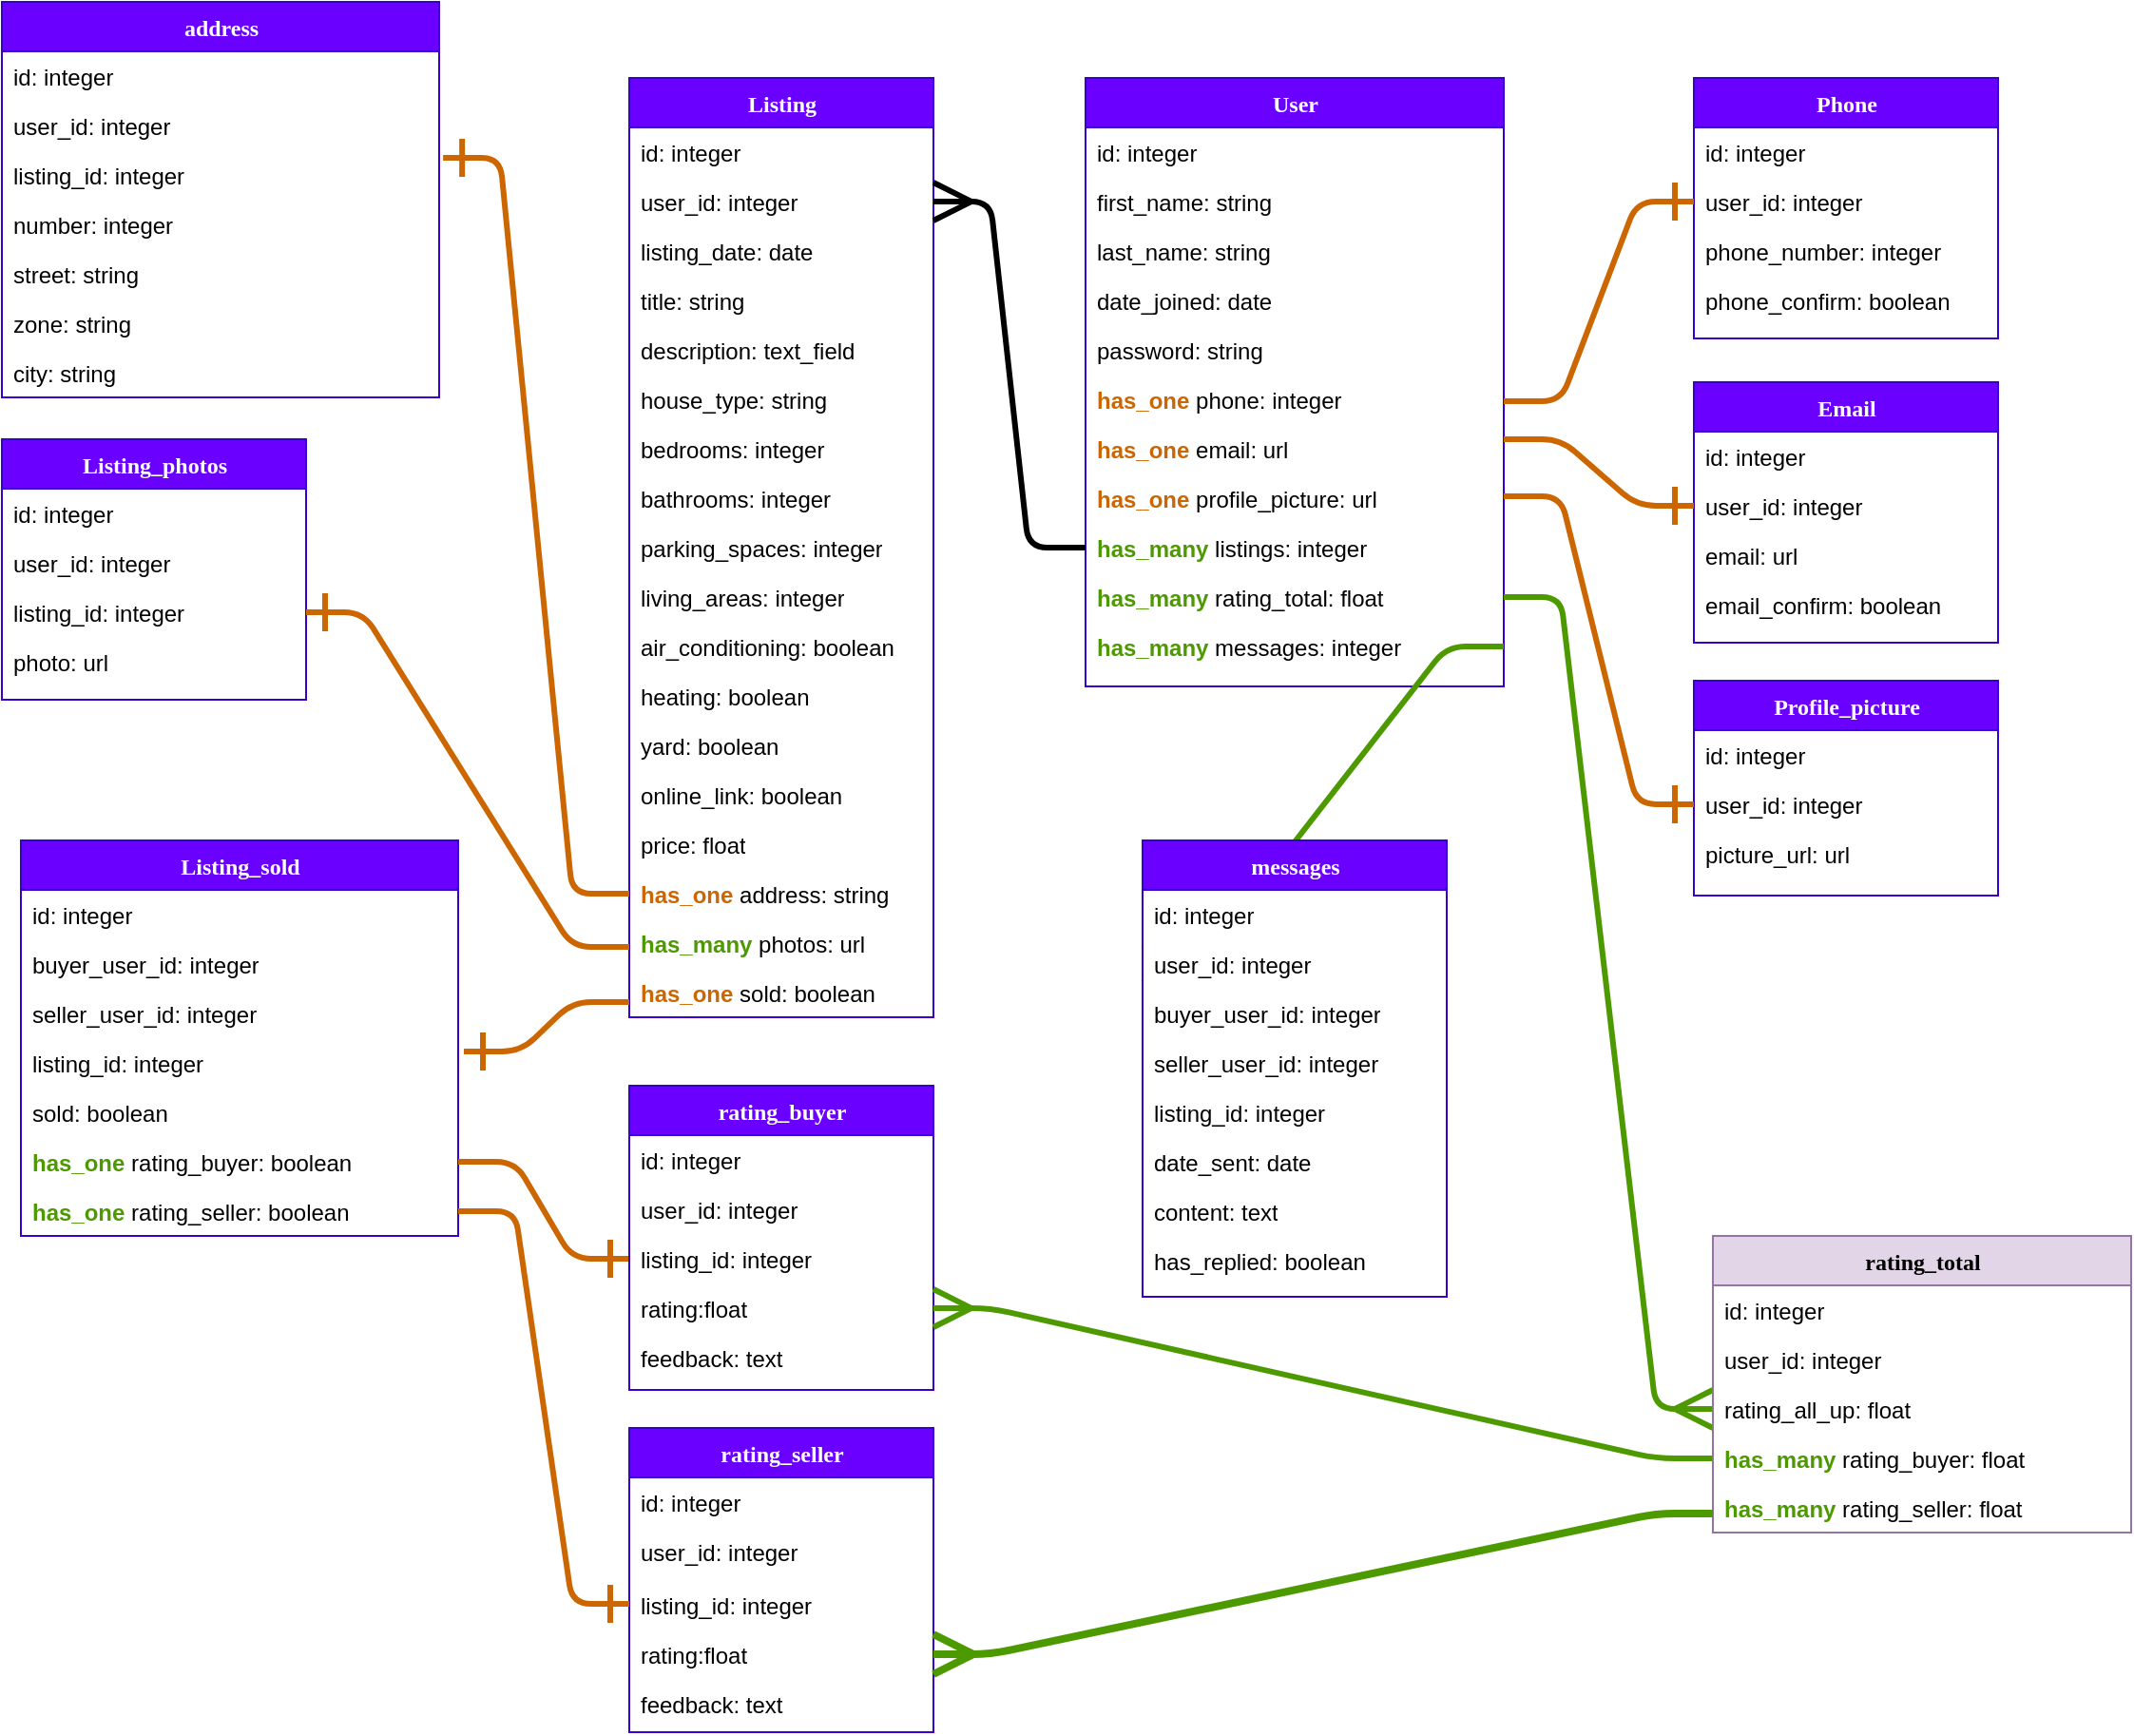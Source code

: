 <mxfile version="13.0.9" type="device"><diagram name="Page-1" id="9f46799a-70d6-7492-0946-bef42562c5a5"><mxGraphModel dx="1426" dy="2542" grid="1" gridSize="10" guides="1" tooltips="1" connect="1" arrows="1" fold="1" page="1" pageScale="1" pageWidth="1100" pageHeight="850" background="#ffffff" math="0" shadow="0"><root><mxCell id="0"/><mxCell id="1" parent="0"/><mxCell id="PXe4wG0e5AX5aJpBjxZc-7" value="Phone" style="swimlane;html=1;fontStyle=1;align=center;verticalAlign=top;childLayout=stackLayout;horizontal=1;startSize=26;horizontalStack=0;resizeParent=1;resizeLast=0;collapsible=1;marginBottom=0;swimlaneFillColor=#ffffff;rounded=0;shadow=0;comic=0;labelBackgroundColor=none;strokeWidth=1;fillColor=#6a00ff;fontFamily=Verdana;fontSize=12;strokeColor=#3700CC;fontColor=#ffffff;" parent="1" vertex="1"><mxGeometry x="900" y="-830" width="160" height="137" as="geometry"/></mxCell><mxCell id="PXe4wG0e5AX5aJpBjxZc-8" value="id: integer" style="text;html=1;strokeColor=none;fillColor=none;align=left;verticalAlign=top;spacingLeft=4;spacingRight=4;whiteSpace=wrap;overflow=hidden;rotatable=0;points=[[0,0.5],[1,0.5]];portConstraint=eastwest;" parent="PXe4wG0e5AX5aJpBjxZc-7" vertex="1"><mxGeometry y="26" width="160" height="26" as="geometry"/></mxCell><mxCell id="PXe4wG0e5AX5aJpBjxZc-9" value="user_id: integer" style="text;html=1;strokeColor=none;fillColor=none;align=left;verticalAlign=top;spacingLeft=4;spacingRight=4;whiteSpace=wrap;overflow=hidden;rotatable=0;points=[[0,0.5],[1,0.5]];portConstraint=eastwest;" parent="PXe4wG0e5AX5aJpBjxZc-7" vertex="1"><mxGeometry y="52" width="160" height="26" as="geometry"/></mxCell><mxCell id="PXe4wG0e5AX5aJpBjxZc-10" value="phone_number: integer" style="text;html=1;strokeColor=none;fillColor=none;align=left;verticalAlign=top;spacingLeft=4;spacingRight=4;whiteSpace=wrap;overflow=hidden;rotatable=0;points=[[0,0.5],[1,0.5]];portConstraint=eastwest;" parent="PXe4wG0e5AX5aJpBjxZc-7" vertex="1"><mxGeometry y="78" width="160" height="26" as="geometry"/></mxCell><mxCell id="PXe4wG0e5AX5aJpBjxZc-11" value="phone_confirm: boolean" style="text;html=1;strokeColor=none;fillColor=none;align=left;verticalAlign=top;spacingLeft=4;spacingRight=4;whiteSpace=wrap;overflow=hidden;rotatable=0;points=[[0,0.5],[1,0.5]];portConstraint=eastwest;" parent="PXe4wG0e5AX5aJpBjxZc-7" vertex="1"><mxGeometry y="104" width="160" height="26" as="geometry"/></mxCell><mxCell id="78961159f06e98e8-30" value="Email" style="swimlane;html=1;fontStyle=1;align=center;verticalAlign=top;childLayout=stackLayout;horizontal=1;startSize=26;horizontalStack=0;resizeParent=1;resizeLast=0;collapsible=1;marginBottom=0;swimlaneFillColor=#ffffff;rounded=0;shadow=0;comic=0;labelBackgroundColor=none;strokeWidth=1;fillColor=#6a00ff;fontFamily=Verdana;fontSize=12;strokeColor=#3700CC;fontColor=#ffffff;" parent="1" vertex="1"><mxGeometry x="900" y="-670" width="160" height="137" as="geometry"/></mxCell><mxCell id="78961159f06e98e8-31" value="id: integer" style="text;html=1;strokeColor=none;fillColor=none;align=left;verticalAlign=top;spacingLeft=4;spacingRight=4;whiteSpace=wrap;overflow=hidden;rotatable=0;points=[[0,0.5],[1,0.5]];portConstraint=eastwest;" parent="78961159f06e98e8-30" vertex="1"><mxGeometry y="26" width="160" height="26" as="geometry"/></mxCell><mxCell id="78961159f06e98e8-32" value="user_id: integer" style="text;html=1;strokeColor=none;fillColor=none;align=left;verticalAlign=top;spacingLeft=4;spacingRight=4;whiteSpace=wrap;overflow=hidden;rotatable=0;points=[[0,0.5],[1,0.5]];portConstraint=eastwest;" parent="78961159f06e98e8-30" vertex="1"><mxGeometry y="52" width="160" height="26" as="geometry"/></mxCell><mxCell id="78961159f06e98e8-33" value="email: url" style="text;html=1;strokeColor=none;fillColor=none;align=left;verticalAlign=top;spacingLeft=4;spacingRight=4;whiteSpace=wrap;overflow=hidden;rotatable=0;points=[[0,0.5],[1,0.5]];portConstraint=eastwest;" parent="78961159f06e98e8-30" vertex="1"><mxGeometry y="78" width="160" height="26" as="geometry"/></mxCell><mxCell id="78961159f06e98e8-34" value="email_confirm: boolean" style="text;html=1;strokeColor=none;fillColor=none;align=left;verticalAlign=top;spacingLeft=4;spacingRight=4;whiteSpace=wrap;overflow=hidden;rotatable=0;points=[[0,0.5],[1,0.5]];portConstraint=eastwest;" parent="78961159f06e98e8-30" vertex="1"><mxGeometry y="104" width="160" height="26" as="geometry"/></mxCell><mxCell id="PXe4wG0e5AX5aJpBjxZc-12" value="Profile_picture" style="swimlane;html=1;fontStyle=1;align=center;verticalAlign=top;childLayout=stackLayout;horizontal=1;startSize=26;horizontalStack=0;resizeParent=1;resizeLast=0;collapsible=1;marginBottom=0;swimlaneFillColor=#ffffff;rounded=0;shadow=0;comic=0;labelBackgroundColor=none;strokeWidth=1;fillColor=#6a00ff;fontFamily=Verdana;fontSize=12;strokeColor=#3700CC;fontColor=#ffffff;" parent="1" vertex="1"><mxGeometry x="900" y="-513" width="160" height="113" as="geometry"/></mxCell><mxCell id="PXe4wG0e5AX5aJpBjxZc-13" value="id: integer" style="text;html=1;strokeColor=none;fillColor=none;align=left;verticalAlign=top;spacingLeft=4;spacingRight=4;whiteSpace=wrap;overflow=hidden;rotatable=0;points=[[0,0.5],[1,0.5]];portConstraint=eastwest;" parent="PXe4wG0e5AX5aJpBjxZc-12" vertex="1"><mxGeometry y="26" width="160" height="26" as="geometry"/></mxCell><mxCell id="PXe4wG0e5AX5aJpBjxZc-14" value="user_id: integer" style="text;html=1;strokeColor=none;fillColor=none;align=left;verticalAlign=top;spacingLeft=4;spacingRight=4;whiteSpace=wrap;overflow=hidden;rotatable=0;points=[[0,0.5],[1,0.5]];portConstraint=eastwest;" parent="PXe4wG0e5AX5aJpBjxZc-12" vertex="1"><mxGeometry y="52" width="160" height="26" as="geometry"/></mxCell><mxCell id="PXe4wG0e5AX5aJpBjxZc-15" value="picture_url: url" style="text;html=1;strokeColor=none;fillColor=none;align=left;verticalAlign=top;spacingLeft=4;spacingRight=4;whiteSpace=wrap;overflow=hidden;rotatable=0;points=[[0,0.5],[1,0.5]];portConstraint=eastwest;" parent="PXe4wG0e5AX5aJpBjxZc-12" vertex="1"><mxGeometry y="78" width="160" height="26" as="geometry"/></mxCell><mxCell id="78961159f06e98e8-17" value="User" style="swimlane;html=1;fontStyle=1;align=center;verticalAlign=top;childLayout=stackLayout;horizontal=1;startSize=26;horizontalStack=0;resizeParent=1;resizeLast=0;collapsible=1;marginBottom=0;swimlaneFillColor=#ffffff;rounded=0;shadow=0;comic=0;labelBackgroundColor=none;strokeWidth=1;fillColor=#6a00ff;fontFamily=Verdana;fontSize=12;strokeColor=#3700CC;fontColor=#ffffff;" parent="1" vertex="1"><mxGeometry x="580" y="-830" width="220" height="320" as="geometry"/></mxCell><mxCell id="78961159f06e98e8-21" value="id: integer" style="text;html=1;strokeColor=none;fillColor=none;align=left;verticalAlign=top;spacingLeft=4;spacingRight=4;whiteSpace=wrap;overflow=hidden;rotatable=0;points=[[0,0.5],[1,0.5]];portConstraint=eastwest;" parent="78961159f06e98e8-17" vertex="1"><mxGeometry y="26" width="220" height="26" as="geometry"/></mxCell><mxCell id="78961159f06e98e8-23" value="first_name: string" style="text;html=1;strokeColor=none;fillColor=none;align=left;verticalAlign=top;spacingLeft=4;spacingRight=4;whiteSpace=wrap;overflow=hidden;rotatable=0;points=[[0,0.5],[1,0.5]];portConstraint=eastwest;" parent="78961159f06e98e8-17" vertex="1"><mxGeometry y="52" width="220" height="26" as="geometry"/></mxCell><mxCell id="78961159f06e98e8-25" value="last_name: string" style="text;html=1;strokeColor=none;fillColor=none;align=left;verticalAlign=top;spacingLeft=4;spacingRight=4;whiteSpace=wrap;overflow=hidden;rotatable=0;points=[[0,0.5],[1,0.5]];portConstraint=eastwest;" parent="78961159f06e98e8-17" vertex="1"><mxGeometry y="78" width="220" height="26" as="geometry"/></mxCell><mxCell id="PXe4wG0e5AX5aJpBjxZc-3" value="date_joined: date" style="text;html=1;strokeColor=none;fillColor=none;align=left;verticalAlign=top;spacingLeft=4;spacingRight=4;whiteSpace=wrap;overflow=hidden;rotatable=0;points=[[0,0.5],[1,0.5]];portConstraint=eastwest;" parent="78961159f06e98e8-17" vertex="1"><mxGeometry y="104" width="220" height="26" as="geometry"/></mxCell><mxCell id="PXe4wG0e5AX5aJpBjxZc-4" value="password: string" style="text;html=1;strokeColor=none;fillColor=none;align=left;verticalAlign=top;spacingLeft=4;spacingRight=4;whiteSpace=wrap;overflow=hidden;rotatable=0;points=[[0,0.5],[1,0.5]];portConstraint=eastwest;" parent="78961159f06e98e8-17" vertex="1"><mxGeometry y="130" width="220" height="26" as="geometry"/></mxCell><mxCell id="78961159f06e98e8-24" value="&lt;b&gt;&lt;font color=&quot;#cc6600&quot;&gt;has_one &lt;/font&gt;&lt;/b&gt;phone: integer" style="text;html=1;strokeColor=none;fillColor=none;align=left;verticalAlign=top;spacingLeft=4;spacingRight=4;whiteSpace=wrap;overflow=hidden;rotatable=0;points=[[0,0.5],[1,0.5]];portConstraint=eastwest;" parent="78961159f06e98e8-17" vertex="1"><mxGeometry y="156" width="220" height="26" as="geometry"/></mxCell><mxCell id="78961159f06e98e8-26" value="&lt;b&gt;&lt;font color=&quot;#cc6600&quot;&gt;has_one&lt;/font&gt;&lt;/b&gt; email: url" style="text;html=1;strokeColor=none;fillColor=none;align=left;verticalAlign=top;spacingLeft=4;spacingRight=4;whiteSpace=wrap;overflow=hidden;rotatable=0;points=[[0,0.5],[1,0.5]];portConstraint=eastwest;" parent="78961159f06e98e8-17" vertex="1"><mxGeometry y="182" width="220" height="26" as="geometry"/></mxCell><mxCell id="78961159f06e98e8-20" value="&lt;b&gt;&lt;font color=&quot;#cc6600&quot;&gt;has_one&lt;/font&gt;&lt;/b&gt; profile_picture: url" style="text;html=1;strokeColor=none;fillColor=none;align=left;verticalAlign=top;spacingLeft=4;spacingRight=4;whiteSpace=wrap;overflow=hidden;rotatable=0;points=[[0,0.5],[1,0.5]];portConstraint=eastwest;" parent="78961159f06e98e8-17" vertex="1"><mxGeometry y="208" width="220" height="26" as="geometry"/></mxCell><mxCell id="78961159f06e98e8-27" value="&lt;b&gt;&lt;font color=&quot;#4d9900&quot;&gt;has_many&lt;/font&gt;&lt;/b&gt; listings: integer" style="text;html=1;strokeColor=none;fillColor=none;align=left;verticalAlign=top;spacingLeft=4;spacingRight=4;whiteSpace=wrap;overflow=hidden;rotatable=0;points=[[0,0.5],[1,0.5]];portConstraint=eastwest;" parent="78961159f06e98e8-17" vertex="1"><mxGeometry y="234" width="220" height="26" as="geometry"/></mxCell><mxCell id="PXe4wG0e5AX5aJpBjxZc-1" value="&lt;b&gt;&lt;font color=&quot;#4d9900&quot;&gt;has_many&lt;/font&gt;&lt;/b&gt; rating_total: float" style="text;html=1;strokeColor=none;fillColor=none;align=left;verticalAlign=top;spacingLeft=4;spacingRight=4;whiteSpace=wrap;overflow=hidden;rotatable=0;points=[[0,0.5],[1,0.5]];portConstraint=eastwest;" parent="78961159f06e98e8-17" vertex="1"><mxGeometry y="260" width="220" height="26" as="geometry"/></mxCell><mxCell id="PXe4wG0e5AX5aJpBjxZc-2" value="&lt;b&gt;&lt;font color=&quot;#4d9900&quot;&gt;has_many&lt;/font&gt;&lt;/b&gt; messages: integer" style="text;html=1;strokeColor=none;fillColor=none;align=left;verticalAlign=top;spacingLeft=4;spacingRight=4;whiteSpace=wrap;overflow=hidden;rotatable=0;points=[[0,0.5],[1,0.5]];portConstraint=eastwest;" parent="78961159f06e98e8-17" vertex="1"><mxGeometry y="286" width="220" height="26" as="geometry"/></mxCell><mxCell id="78961159f06e98e8-56" value="Listing" style="swimlane;html=1;fontStyle=1;align=center;verticalAlign=top;childLayout=stackLayout;horizontal=1;startSize=26;horizontalStack=0;resizeParent=1;resizeLast=0;collapsible=1;marginBottom=0;swimlaneFillColor=#ffffff;rounded=0;shadow=0;comic=0;labelBackgroundColor=none;strokeWidth=1;fillColor=#6a00ff;fontFamily=Verdana;fontSize=12;strokeColor=#3700CC;fontColor=#ffffff;" parent="1" vertex="1"><mxGeometry x="340" y="-830" width="160" height="494" as="geometry"/></mxCell><mxCell id="78961159f06e98e8-57" value="id: integer" style="text;html=1;strokeColor=none;fillColor=none;align=left;verticalAlign=top;spacingLeft=4;spacingRight=4;whiteSpace=wrap;overflow=hidden;rotatable=0;points=[[0,0.5],[1,0.5]];portConstraint=eastwest;" parent="78961159f06e98e8-56" vertex="1"><mxGeometry y="26" width="160" height="26" as="geometry"/></mxCell><mxCell id="78961159f06e98e8-58" value="user_id: integer" style="text;html=1;strokeColor=none;fillColor=none;align=left;verticalAlign=top;spacingLeft=4;spacingRight=4;whiteSpace=wrap;overflow=hidden;rotatable=0;points=[[0,0.5],[1,0.5]];portConstraint=eastwest;" parent="78961159f06e98e8-56" vertex="1"><mxGeometry y="52" width="160" height="26" as="geometry"/></mxCell><mxCell id="78961159f06e98e8-59" value="listing_date: date" style="text;html=1;strokeColor=none;fillColor=none;align=left;verticalAlign=top;spacingLeft=4;spacingRight=4;whiteSpace=wrap;overflow=hidden;rotatable=0;points=[[0,0.5],[1,0.5]];portConstraint=eastwest;" parent="78961159f06e98e8-56" vertex="1"><mxGeometry y="78" width="160" height="26" as="geometry"/></mxCell><mxCell id="78961159f06e98e8-60" value="title: string" style="text;html=1;strokeColor=none;fillColor=none;align=left;verticalAlign=top;spacingLeft=4;spacingRight=4;whiteSpace=wrap;overflow=hidden;rotatable=0;points=[[0,0.5],[1,0.5]];portConstraint=eastwest;" parent="78961159f06e98e8-56" vertex="1"><mxGeometry y="104" width="160" height="26" as="geometry"/></mxCell><mxCell id="78961159f06e98e8-61" value="description: text_field" style="text;html=1;strokeColor=none;fillColor=none;align=left;verticalAlign=top;spacingLeft=4;spacingRight=4;whiteSpace=wrap;overflow=hidden;rotatable=0;points=[[0,0.5],[1,0.5]];portConstraint=eastwest;" parent="78961159f06e98e8-56" vertex="1"><mxGeometry y="130" width="160" height="26" as="geometry"/></mxCell><mxCell id="78961159f06e98e8-62" value="house_type: string" style="text;html=1;strokeColor=none;fillColor=none;align=left;verticalAlign=top;spacingLeft=4;spacingRight=4;whiteSpace=wrap;overflow=hidden;rotatable=0;points=[[0,0.5],[1,0.5]];portConstraint=eastwest;" parent="78961159f06e98e8-56" vertex="1"><mxGeometry y="156" width="160" height="26" as="geometry"/></mxCell><mxCell id="78961159f06e98e8-63" value="bedrooms: integer" style="text;html=1;strokeColor=none;fillColor=none;align=left;verticalAlign=top;spacingLeft=4;spacingRight=4;whiteSpace=wrap;overflow=hidden;rotatable=0;points=[[0,0.5],[1,0.5]];portConstraint=eastwest;" parent="78961159f06e98e8-56" vertex="1"><mxGeometry y="182" width="160" height="26" as="geometry"/></mxCell><mxCell id="78961159f06e98e8-65" value="bathrooms: integer" style="text;html=1;strokeColor=none;fillColor=none;align=left;verticalAlign=top;spacingLeft=4;spacingRight=4;whiteSpace=wrap;overflow=hidden;rotatable=0;points=[[0,0.5],[1,0.5]];portConstraint=eastwest;" parent="78961159f06e98e8-56" vertex="1"><mxGeometry y="208" width="160" height="26" as="geometry"/></mxCell><mxCell id="78961159f06e98e8-66" value="parking_spaces: integer" style="text;html=1;strokeColor=none;fillColor=none;align=left;verticalAlign=top;spacingLeft=4;spacingRight=4;whiteSpace=wrap;overflow=hidden;rotatable=0;points=[[0,0.5],[1,0.5]];portConstraint=eastwest;" parent="78961159f06e98e8-56" vertex="1"><mxGeometry y="234" width="160" height="26" as="geometry"/></mxCell><mxCell id="PXe4wG0e5AX5aJpBjxZc-17" value="living_areas: integer" style="text;html=1;strokeColor=none;fillColor=none;align=left;verticalAlign=top;spacingLeft=4;spacingRight=4;whiteSpace=wrap;overflow=hidden;rotatable=0;points=[[0,0.5],[1,0.5]];portConstraint=eastwest;" parent="78961159f06e98e8-56" vertex="1"><mxGeometry y="260" width="160" height="26" as="geometry"/></mxCell><mxCell id="PXe4wG0e5AX5aJpBjxZc-18" value="air_conditioning: boolean" style="text;html=1;strokeColor=none;fillColor=none;align=left;verticalAlign=top;spacingLeft=4;spacingRight=4;whiteSpace=wrap;overflow=hidden;rotatable=0;points=[[0,0.5],[1,0.5]];portConstraint=eastwest;" parent="78961159f06e98e8-56" vertex="1"><mxGeometry y="286" width="160" height="26" as="geometry"/></mxCell><mxCell id="PXe4wG0e5AX5aJpBjxZc-19" value="heating: boolean" style="text;html=1;strokeColor=none;fillColor=none;align=left;verticalAlign=top;spacingLeft=4;spacingRight=4;whiteSpace=wrap;overflow=hidden;rotatable=0;points=[[0,0.5],[1,0.5]];portConstraint=eastwest;" parent="78961159f06e98e8-56" vertex="1"><mxGeometry y="312" width="160" height="26" as="geometry"/></mxCell><mxCell id="PXe4wG0e5AX5aJpBjxZc-21" value="yard: boolean" style="text;html=1;strokeColor=none;fillColor=none;align=left;verticalAlign=top;spacingLeft=4;spacingRight=4;whiteSpace=wrap;overflow=hidden;rotatable=0;points=[[0,0.5],[1,0.5]];portConstraint=eastwest;" parent="78961159f06e98e8-56" vertex="1"><mxGeometry y="338" width="160" height="26" as="geometry"/></mxCell><mxCell id="PXe4wG0e5AX5aJpBjxZc-20" value="online_link: boolean" style="text;html=1;strokeColor=none;fillColor=none;align=left;verticalAlign=top;spacingLeft=4;spacingRight=4;whiteSpace=wrap;overflow=hidden;rotatable=0;points=[[0,0.5],[1,0.5]];portConstraint=eastwest;" parent="78961159f06e98e8-56" vertex="1"><mxGeometry y="364" width="160" height="26" as="geometry"/></mxCell><mxCell id="PXe4wG0e5AX5aJpBjxZc-22" value="price: float" style="text;html=1;strokeColor=none;fillColor=none;align=left;verticalAlign=top;spacingLeft=4;spacingRight=4;whiteSpace=wrap;overflow=hidden;rotatable=0;points=[[0,0.5],[1,0.5]];portConstraint=eastwest;" parent="78961159f06e98e8-56" vertex="1"><mxGeometry y="390" width="160" height="26" as="geometry"/></mxCell><mxCell id="78961159f06e98e8-68" value="&lt;b&gt;&lt;font color=&quot;#cc6600&quot;&gt;has_one&lt;/font&gt;&lt;/b&gt; address: string" style="text;html=1;strokeColor=none;fillColor=none;align=left;verticalAlign=top;spacingLeft=4;spacingRight=4;whiteSpace=wrap;overflow=hidden;rotatable=0;points=[[0,0.5],[1,0.5]];portConstraint=eastwest;" parent="78961159f06e98e8-56" vertex="1"><mxGeometry y="416" width="160" height="26" as="geometry"/></mxCell><mxCell id="PXe4wG0e5AX5aJpBjxZc-23" value="&lt;b&gt;&lt;font color=&quot;#4d9900&quot;&gt;has_many&lt;/font&gt;&lt;/b&gt; photos: url" style="text;html=1;strokeColor=none;fillColor=none;align=left;verticalAlign=top;spacingLeft=4;spacingRight=4;whiteSpace=wrap;overflow=hidden;rotatable=0;points=[[0,0.5],[1,0.5]];portConstraint=eastwest;" parent="78961159f06e98e8-56" vertex="1"><mxGeometry y="442" width="160" height="26" as="geometry"/></mxCell><mxCell id="PXe4wG0e5AX5aJpBjxZc-29" value="&lt;b&gt;&lt;font color=&quot;#cc6600&quot;&gt;has_one&lt;/font&gt;&lt;/b&gt; sold: boolean" style="text;html=1;strokeColor=none;fillColor=none;align=left;verticalAlign=top;spacingLeft=4;spacingRight=4;whiteSpace=wrap;overflow=hidden;rotatable=0;points=[[0,0.5],[1,0.5]];portConstraint=eastwest;" parent="78961159f06e98e8-56" vertex="1"><mxGeometry y="468" width="160" height="26" as="geometry"/></mxCell><mxCell id="FnbBS1ypd_5-F2VNMRUH-6" value="" style="edgeStyle=entityRelationEdgeStyle;fontSize=12;html=1;endArrow=ERmany;strokeWidth=3;endSize=16;startSize=16;" edge="1" parent="1" source="78961159f06e98e8-27" target="78961159f06e98e8-58"><mxGeometry width="100" height="100" relative="1" as="geometry"><mxPoint x="650" y="-280" as="sourcePoint"/><mxPoint x="750" y="-380" as="targetPoint"/></mxGeometry></mxCell><mxCell id="FnbBS1ypd_5-F2VNMRUH-7" value="" style="edgeStyle=entityRelationEdgeStyle;fontSize=12;html=1;endArrow=ERmany;exitX=1;exitY=0.5;exitDx=0;exitDy=0;entryX=0;entryY=0.5;entryDx=0;entryDy=0;strokeWidth=3;endSize=16;startSize=16;strokeColor=#4D9900;" edge="1" parent="1" source="PXe4wG0e5AX5aJpBjxZc-1" target="PXe4wG0e5AX5aJpBjxZc-55"><mxGeometry width="100" height="100" relative="1" as="geometry"><mxPoint x="820" y="-557" as="sourcePoint"/><mxPoint x="900" y="-350" as="targetPoint"/></mxGeometry></mxCell><mxCell id="FnbBS1ypd_5-F2VNMRUH-11" value="" style="edgeStyle=entityRelationEdgeStyle;fontSize=12;html=1;endArrow=ERmany;entryX=0;entryY=0.5;entryDx=0;entryDy=0;exitX=1;exitY=0.5;exitDx=0;exitDy=0;strokeWidth=3;endSize=16;startSize=16;strokeColor=#4D9900;" edge="1" parent="1" source="PXe4wG0e5AX5aJpBjxZc-2" target="FnbBS1ypd_5-F2VNMRUH-3"><mxGeometry width="100" height="100" relative="1" as="geometry"><mxPoint x="540" y="-540" as="sourcePoint"/><mxPoint x="450" y="-710" as="targetPoint"/></mxGeometry></mxCell><mxCell id="FnbBS1ypd_5-F2VNMRUH-12" value="" style="edgeStyle=entityRelationEdgeStyle;fontSize=12;html=1;endArrow=ERone;endFill=1;entryX=0;entryY=0.5;entryDx=0;entryDy=0;strokeWidth=3;endSize=16;startSize=16;strokeColor=#CC6600;" edge="1" parent="1" target="PXe4wG0e5AX5aJpBjxZc-14"><mxGeometry width="100" height="100" relative="1" as="geometry"><mxPoint x="800" y="-610" as="sourcePoint"/><mxPoint x="900" y="-710" as="targetPoint"/></mxGeometry></mxCell><mxCell id="FnbBS1ypd_5-F2VNMRUH-13" value="" style="edgeStyle=entityRelationEdgeStyle;fontSize=12;html=1;endArrow=ERone;endFill=1;entryX=0;entryY=0.5;entryDx=0;entryDy=0;strokeWidth=3;endSize=16;startSize=16;strokeColor=#CC6600;" edge="1" parent="1" target="78961159f06e98e8-32"><mxGeometry width="100" height="100" relative="1" as="geometry"><mxPoint x="800" y="-640" as="sourcePoint"/><mxPoint x="900" y="-478" as="targetPoint"/></mxGeometry></mxCell><mxCell id="FnbBS1ypd_5-F2VNMRUH-14" value="" style="edgeStyle=entityRelationEdgeStyle;fontSize=12;html=1;endArrow=ERone;endFill=1;entryX=0;entryY=0.5;entryDx=0;entryDy=0;strokeWidth=3;endSize=16;startSize=16;fillColor=#ffcd28;strokeColor=#CC6600;gradientColor=#ffa500;" edge="1" parent="1" target="PXe4wG0e5AX5aJpBjxZc-9"><mxGeometry width="100" height="100" relative="1" as="geometry"><mxPoint x="800" y="-660" as="sourcePoint"/><mxPoint x="900" y="-625" as="targetPoint"/></mxGeometry></mxCell><mxCell id="PXe4wG0e5AX5aJpBjxZc-24" value="Listing_photos" style="swimlane;html=1;fontStyle=1;align=center;verticalAlign=top;childLayout=stackLayout;horizontal=1;startSize=26;horizontalStack=0;resizeParent=1;resizeLast=0;collapsible=1;marginBottom=0;swimlaneFillColor=#ffffff;rounded=0;shadow=0;comic=0;labelBackgroundColor=none;strokeWidth=1;fillColor=#6a00ff;fontFamily=Verdana;fontSize=12;strokeColor=#3700CC;fontColor=#ffffff;" parent="1" vertex="1"><mxGeometry x="10" y="-640" width="160" height="137" as="geometry"/></mxCell><mxCell id="PXe4wG0e5AX5aJpBjxZc-25" value="id: integer" style="text;html=1;strokeColor=none;fillColor=none;align=left;verticalAlign=top;spacingLeft=4;spacingRight=4;whiteSpace=wrap;overflow=hidden;rotatable=0;points=[[0,0.5],[1,0.5]];portConstraint=eastwest;" parent="PXe4wG0e5AX5aJpBjxZc-24" vertex="1"><mxGeometry y="26" width="160" height="26" as="geometry"/></mxCell><mxCell id="PXe4wG0e5AX5aJpBjxZc-26" value="user_id: integer" style="text;html=1;strokeColor=none;fillColor=none;align=left;verticalAlign=top;spacingLeft=4;spacingRight=4;whiteSpace=wrap;overflow=hidden;rotatable=0;points=[[0,0.5],[1,0.5]];portConstraint=eastwest;" parent="PXe4wG0e5AX5aJpBjxZc-24" vertex="1"><mxGeometry y="52" width="160" height="26" as="geometry"/></mxCell><mxCell id="PXe4wG0e5AX5aJpBjxZc-27" value="listing_id: integer" style="text;html=1;strokeColor=none;fillColor=none;align=left;verticalAlign=top;spacingLeft=4;spacingRight=4;whiteSpace=wrap;overflow=hidden;rotatable=0;points=[[0,0.5],[1,0.5]];portConstraint=eastwest;" parent="PXe4wG0e5AX5aJpBjxZc-24" vertex="1"><mxGeometry y="78" width="160" height="26" as="geometry"/></mxCell><mxCell id="PXe4wG0e5AX5aJpBjxZc-28" value="photo: url" style="text;html=1;strokeColor=none;fillColor=none;align=left;verticalAlign=top;spacingLeft=4;spacingRight=4;whiteSpace=wrap;overflow=hidden;rotatable=0;points=[[0,0.5],[1,0.5]];portConstraint=eastwest;" parent="PXe4wG0e5AX5aJpBjxZc-24" vertex="1"><mxGeometry y="104" width="160" height="26" as="geometry"/></mxCell><mxCell id="FnbBS1ypd_5-F2VNMRUH-15" value="address" style="swimlane;html=1;fontStyle=1;align=center;verticalAlign=top;childLayout=stackLayout;horizontal=1;startSize=26;horizontalStack=0;resizeParent=1;resizeLast=0;collapsible=1;marginBottom=0;swimlaneFillColor=#ffffff;rounded=0;shadow=0;comic=0;labelBackgroundColor=none;strokeWidth=1;fillColor=#6a00ff;fontFamily=Verdana;fontSize=12;strokeColor=#3700CC;fontColor=#ffffff;" vertex="1" parent="1"><mxGeometry x="10" y="-870" width="230" height="208" as="geometry"/></mxCell><mxCell id="FnbBS1ypd_5-F2VNMRUH-16" value="id: integer" style="text;html=1;strokeColor=none;fillColor=none;align=left;verticalAlign=top;spacingLeft=4;spacingRight=4;whiteSpace=wrap;overflow=hidden;rotatable=0;points=[[0,0.5],[1,0.5]];portConstraint=eastwest;" vertex="1" parent="FnbBS1ypd_5-F2VNMRUH-15"><mxGeometry y="26" width="230" height="26" as="geometry"/></mxCell><mxCell id="FnbBS1ypd_5-F2VNMRUH-17" value="user_id: integer" style="text;html=1;strokeColor=none;fillColor=none;align=left;verticalAlign=top;spacingLeft=4;spacingRight=4;whiteSpace=wrap;overflow=hidden;rotatable=0;points=[[0,0.5],[1,0.5]];portConstraint=eastwest;" vertex="1" parent="FnbBS1ypd_5-F2VNMRUH-15"><mxGeometry y="52" width="230" height="26" as="geometry"/></mxCell><mxCell id="FnbBS1ypd_5-F2VNMRUH-19" value="listing_id: integer" style="text;html=1;strokeColor=none;fillColor=none;align=left;verticalAlign=top;spacingLeft=4;spacingRight=4;whiteSpace=wrap;overflow=hidden;rotatable=0;points=[[0,0.5],[1,0.5]];portConstraint=eastwest;" vertex="1" parent="FnbBS1ypd_5-F2VNMRUH-15"><mxGeometry y="78" width="230" height="26" as="geometry"/></mxCell><mxCell id="FnbBS1ypd_5-F2VNMRUH-20" value="number: integer" style="text;html=1;strokeColor=none;fillColor=none;align=left;verticalAlign=top;spacingLeft=4;spacingRight=4;whiteSpace=wrap;overflow=hidden;rotatable=0;points=[[0,0.5],[1,0.5]];portConstraint=eastwest;" vertex="1" parent="FnbBS1ypd_5-F2VNMRUH-15"><mxGeometry y="104" width="230" height="26" as="geometry"/></mxCell><mxCell id="FnbBS1ypd_5-F2VNMRUH-21" value="street: string" style="text;html=1;strokeColor=none;fillColor=none;align=left;verticalAlign=top;spacingLeft=4;spacingRight=4;whiteSpace=wrap;overflow=hidden;rotatable=0;points=[[0,0.5],[1,0.5]];portConstraint=eastwest;" vertex="1" parent="FnbBS1ypd_5-F2VNMRUH-15"><mxGeometry y="130" width="230" height="26" as="geometry"/></mxCell><mxCell id="FnbBS1ypd_5-F2VNMRUH-22" value="zone: string" style="text;html=1;strokeColor=none;fillColor=none;align=left;verticalAlign=top;spacingLeft=4;spacingRight=4;whiteSpace=wrap;overflow=hidden;rotatable=0;points=[[0,0.5],[1,0.5]];portConstraint=eastwest;" vertex="1" parent="FnbBS1ypd_5-F2VNMRUH-15"><mxGeometry y="156" width="230" height="26" as="geometry"/></mxCell><mxCell id="FnbBS1ypd_5-F2VNMRUH-23" value="city: string" style="text;html=1;strokeColor=none;fillColor=none;align=left;verticalAlign=top;spacingLeft=4;spacingRight=4;whiteSpace=wrap;overflow=hidden;rotatable=0;points=[[0,0.5],[1,0.5]];portConstraint=eastwest;" vertex="1" parent="FnbBS1ypd_5-F2VNMRUH-15"><mxGeometry y="182" width="230" height="26" as="geometry"/></mxCell><mxCell id="FnbBS1ypd_5-F2VNMRUH-24" value="" style="edgeStyle=entityRelationEdgeStyle;fontSize=12;html=1;endArrow=none;endFill=0;entryX=0;entryY=0.5;entryDx=0;entryDy=0;startArrow=ERone;startFill=0;exitX=1.009;exitY=0.154;exitDx=0;exitDy=0;exitPerimeter=0;strokeWidth=3;endSize=16;startSize=16;strokeColor=#CC6600;" edge="1" parent="1" source="FnbBS1ypd_5-F2VNMRUH-19" target="78961159f06e98e8-68"><mxGeometry width="100" height="100" relative="1" as="geometry"><mxPoint x="240" y="-810" as="sourcePoint"/><mxPoint x="330" y="-400" as="targetPoint"/></mxGeometry></mxCell><mxCell id="PXe4wG0e5AX5aJpBjxZc-30" value="Listing_sold" style="swimlane;html=1;fontStyle=1;align=center;verticalAlign=top;childLayout=stackLayout;horizontal=1;startSize=26;horizontalStack=0;resizeParent=1;resizeLast=0;collapsible=1;marginBottom=0;swimlaneFillColor=#ffffff;rounded=0;shadow=0;comic=0;labelBackgroundColor=none;strokeWidth=1;fillColor=#6a00ff;fontFamily=Verdana;fontSize=12;strokeColor=#3700CC;fontColor=#ffffff;" parent="1" vertex="1"><mxGeometry x="20" y="-429" width="230" height="208" as="geometry"/></mxCell><mxCell id="PXe4wG0e5AX5aJpBjxZc-31" value="id: integer" style="text;html=1;strokeColor=none;fillColor=none;align=left;verticalAlign=top;spacingLeft=4;spacingRight=4;whiteSpace=wrap;overflow=hidden;rotatable=0;points=[[0,0.5],[1,0.5]];portConstraint=eastwest;" parent="PXe4wG0e5AX5aJpBjxZc-30" vertex="1"><mxGeometry y="26" width="230" height="26" as="geometry"/></mxCell><mxCell id="PXe4wG0e5AX5aJpBjxZc-32" value="buyer_user_id: integer" style="text;html=1;strokeColor=none;fillColor=none;align=left;verticalAlign=top;spacingLeft=4;spacingRight=4;whiteSpace=wrap;overflow=hidden;rotatable=0;points=[[0,0.5],[1,0.5]];portConstraint=eastwest;" parent="PXe4wG0e5AX5aJpBjxZc-30" vertex="1"><mxGeometry y="52" width="230" height="26" as="geometry"/></mxCell><mxCell id="PXe4wG0e5AX5aJpBjxZc-38" value="seller_user_id: integer" style="text;html=1;strokeColor=none;fillColor=none;align=left;verticalAlign=top;spacingLeft=4;spacingRight=4;whiteSpace=wrap;overflow=hidden;rotatable=0;points=[[0,0.5],[1,0.5]];portConstraint=eastwest;" parent="PXe4wG0e5AX5aJpBjxZc-30" vertex="1"><mxGeometry y="78" width="230" height="26" as="geometry"/></mxCell><mxCell id="PXe4wG0e5AX5aJpBjxZc-33" value="listing_id: integer" style="text;html=1;strokeColor=none;fillColor=none;align=left;verticalAlign=top;spacingLeft=4;spacingRight=4;whiteSpace=wrap;overflow=hidden;rotatable=0;points=[[0,0.5],[1,0.5]];portConstraint=eastwest;" parent="PXe4wG0e5AX5aJpBjxZc-30" vertex="1"><mxGeometry y="104" width="230" height="26" as="geometry"/></mxCell><mxCell id="PXe4wG0e5AX5aJpBjxZc-35" value="sold: boolean" style="text;html=1;strokeColor=none;fillColor=none;align=left;verticalAlign=top;spacingLeft=4;spacingRight=4;whiteSpace=wrap;overflow=hidden;rotatable=0;points=[[0,0.5],[1,0.5]];portConstraint=eastwest;" parent="PXe4wG0e5AX5aJpBjxZc-30" vertex="1"><mxGeometry y="130" width="230" height="26" as="geometry"/></mxCell><mxCell id="PXe4wG0e5AX5aJpBjxZc-34" value="&lt;b&gt;&lt;font color=&quot;#4d9900&quot;&gt;has_one&lt;/font&gt;&lt;/b&gt; rating_buyer: boolean&amp;nbsp;" style="text;html=1;strokeColor=none;fillColor=none;align=left;verticalAlign=top;spacingLeft=4;spacingRight=4;whiteSpace=wrap;overflow=hidden;rotatable=0;points=[[0,0.5],[1,0.5]];portConstraint=eastwest;" parent="PXe4wG0e5AX5aJpBjxZc-30" vertex="1"><mxGeometry y="156" width="230" height="26" as="geometry"/></mxCell><mxCell id="PXe4wG0e5AX5aJpBjxZc-37" value="&lt;b&gt;&lt;font color=&quot;#4d9900&quot;&gt;has_one&lt;/font&gt;&lt;/b&gt; rating_seller: boolean&amp;nbsp;" style="text;html=1;strokeColor=none;fillColor=none;align=left;verticalAlign=top;spacingLeft=4;spacingRight=4;whiteSpace=wrap;overflow=hidden;rotatable=0;points=[[0,0.5],[1,0.5]];portConstraint=eastwest;" parent="PXe4wG0e5AX5aJpBjxZc-30" vertex="1"><mxGeometry y="182" width="230" height="26" as="geometry"/></mxCell><mxCell id="FnbBS1ypd_5-F2VNMRUH-25" value="" style="edgeStyle=entityRelationEdgeStyle;fontSize=12;html=1;endArrow=none;endFill=0;entryX=0;entryY=0.5;entryDx=0;entryDy=0;startArrow=ERone;startFill=0;exitX=1;exitY=0.5;exitDx=0;exitDy=0;strokeWidth=3;endSize=16;startSize=16;strokeColor=#CC6600;" edge="1" parent="1" source="PXe4wG0e5AX5aJpBjxZc-27"><mxGeometry width="100" height="100" relative="1" as="geometry"><mxPoint x="242.07" y="-759.996" as="sourcePoint"/><mxPoint x="340" y="-373" as="targetPoint"/></mxGeometry></mxCell><mxCell id="FnbBS1ypd_5-F2VNMRUH-26" value="" style="edgeStyle=entityRelationEdgeStyle;fontSize=12;html=1;endArrow=none;endFill=0;entryX=0;entryY=0.5;entryDx=0;entryDy=0;startArrow=ERone;startFill=0;exitX=1.013;exitY=0.269;exitDx=0;exitDy=0;exitPerimeter=0;strokeWidth=3;endSize=16;startSize=16;strokeColor=#CC6600;" edge="1" parent="1" source="PXe4wG0e5AX5aJpBjxZc-33"><mxGeometry width="100" height="100" relative="1" as="geometry"><mxPoint x="170" y="-520" as="sourcePoint"/><mxPoint x="340" y="-344" as="targetPoint"/></mxGeometry></mxCell><mxCell id="FnbBS1ypd_5-F2VNMRUH-27" value="" style="edgeStyle=entityRelationEdgeStyle;fontSize=12;html=1;endArrow=ERone;entryX=0;entryY=0.5;entryDx=0;entryDy=0;exitX=1;exitY=0.5;exitDx=0;exitDy=0;endFill=0;strokeWidth=3;endSize=16;startSize=16;strokeColor=#CC6600;" edge="1" parent="1" source="PXe4wG0e5AX5aJpBjxZc-34" target="PXe4wG0e5AX5aJpBjxZc-42"><mxGeometry width="100" height="100" relative="1" as="geometry"><mxPoint x="210" y="-80" as="sourcePoint"/><mxPoint x="70" y="-74" as="targetPoint"/></mxGeometry></mxCell><mxCell id="PXe4wG0e5AX5aJpBjxZc-39" value="rating_buyer" style="swimlane;html=1;fontStyle=1;align=center;verticalAlign=top;childLayout=stackLayout;horizontal=1;startSize=26;horizontalStack=0;resizeParent=1;resizeLast=0;collapsible=1;marginBottom=0;swimlaneFillColor=#ffffff;rounded=0;shadow=0;comic=0;labelBackgroundColor=none;strokeWidth=1;fillColor=#6a00ff;fontFamily=Verdana;fontSize=12;strokeColor=#3700CC;fontColor=#ffffff;" parent="1" vertex="1"><mxGeometry x="340" y="-300" width="160" height="160" as="geometry"/></mxCell><mxCell id="PXe4wG0e5AX5aJpBjxZc-40" value="id: integer" style="text;html=1;strokeColor=none;fillColor=none;align=left;verticalAlign=top;spacingLeft=4;spacingRight=4;whiteSpace=wrap;overflow=hidden;rotatable=0;points=[[0,0.5],[1,0.5]];portConstraint=eastwest;" parent="PXe4wG0e5AX5aJpBjxZc-39" vertex="1"><mxGeometry y="26" width="160" height="26" as="geometry"/></mxCell><mxCell id="PXe4wG0e5AX5aJpBjxZc-41" value="user_id: integer" style="text;html=1;strokeColor=none;fillColor=none;align=left;verticalAlign=top;spacingLeft=4;spacingRight=4;whiteSpace=wrap;overflow=hidden;rotatable=0;points=[[0,0.5],[1,0.5]];portConstraint=eastwest;" parent="PXe4wG0e5AX5aJpBjxZc-39" vertex="1"><mxGeometry y="52" width="160" height="26" as="geometry"/></mxCell><mxCell id="PXe4wG0e5AX5aJpBjxZc-42" value="listing_id: integer" style="text;html=1;strokeColor=none;fillColor=none;align=left;verticalAlign=top;spacingLeft=4;spacingRight=4;whiteSpace=wrap;overflow=hidden;rotatable=0;points=[[0,0.5],[1,0.5]];portConstraint=eastwest;" parent="PXe4wG0e5AX5aJpBjxZc-39" vertex="1"><mxGeometry y="78" width="160" height="26" as="geometry"/></mxCell><mxCell id="PXe4wG0e5AX5aJpBjxZc-43" value="rating:float" style="text;html=1;strokeColor=none;fillColor=none;align=left;verticalAlign=top;spacingLeft=4;spacingRight=4;whiteSpace=wrap;overflow=hidden;rotatable=0;points=[[0,0.5],[1,0.5]];portConstraint=eastwest;" parent="PXe4wG0e5AX5aJpBjxZc-39" vertex="1"><mxGeometry y="104" width="160" height="26" as="geometry"/></mxCell><mxCell id="PXe4wG0e5AX5aJpBjxZc-44" value="feedback: text" style="text;html=1;strokeColor=none;fillColor=none;align=left;verticalAlign=top;spacingLeft=4;spacingRight=4;whiteSpace=wrap;overflow=hidden;rotatable=0;points=[[0,0.5],[1,0.5]];portConstraint=eastwest;" parent="PXe4wG0e5AX5aJpBjxZc-39" vertex="1"><mxGeometry y="130" width="160" height="26" as="geometry"/></mxCell><mxCell id="PXe4wG0e5AX5aJpBjxZc-45" value="rating_seller" style="swimlane;html=1;fontStyle=1;align=center;verticalAlign=top;childLayout=stackLayout;horizontal=1;startSize=26;horizontalStack=0;resizeParent=1;resizeLast=0;collapsible=1;marginBottom=0;swimlaneFillColor=#ffffff;rounded=0;shadow=0;comic=0;labelBackgroundColor=none;strokeWidth=1;fillColor=#6a00ff;fontFamily=Verdana;fontSize=12;strokeColor=#3700CC;fontColor=#ffffff;" parent="1" vertex="1"><mxGeometry x="340" y="-120" width="160" height="160" as="geometry"/></mxCell><mxCell id="PXe4wG0e5AX5aJpBjxZc-46" value="id: integer" style="text;html=1;strokeColor=none;fillColor=none;align=left;verticalAlign=top;spacingLeft=4;spacingRight=4;whiteSpace=wrap;overflow=hidden;rotatable=0;points=[[0,0.5],[1,0.5]];portConstraint=eastwest;" parent="PXe4wG0e5AX5aJpBjxZc-45" vertex="1"><mxGeometry y="26" width="160" height="26" as="geometry"/></mxCell><mxCell id="PXe4wG0e5AX5aJpBjxZc-47" value="user_id: integer" style="text;html=1;strokeColor=none;fillColor=none;align=left;verticalAlign=top;spacingLeft=4;spacingRight=4;whiteSpace=wrap;overflow=hidden;rotatable=0;points=[[0,0.5],[1,0.5]];portConstraint=eastwest;" parent="PXe4wG0e5AX5aJpBjxZc-45" vertex="1"><mxGeometry y="52" width="160" height="28" as="geometry"/></mxCell><mxCell id="PXe4wG0e5AX5aJpBjxZc-48" value="listing_id: integer" style="text;html=1;strokeColor=none;fillColor=none;align=left;verticalAlign=top;spacingLeft=4;spacingRight=4;whiteSpace=wrap;overflow=hidden;rotatable=0;points=[[0,0.5],[1,0.5]];portConstraint=eastwest;" parent="PXe4wG0e5AX5aJpBjxZc-45" vertex="1"><mxGeometry y="80" width="160" height="26" as="geometry"/></mxCell><mxCell id="PXe4wG0e5AX5aJpBjxZc-49" value="rating:float" style="text;html=1;strokeColor=none;fillColor=none;align=left;verticalAlign=top;spacingLeft=4;spacingRight=4;whiteSpace=wrap;overflow=hidden;rotatable=0;points=[[0,0.5],[1,0.5]];portConstraint=eastwest;" parent="PXe4wG0e5AX5aJpBjxZc-45" vertex="1"><mxGeometry y="106" width="160" height="26" as="geometry"/></mxCell><mxCell id="PXe4wG0e5AX5aJpBjxZc-50" value="feedback: text" style="text;html=1;strokeColor=none;fillColor=none;align=left;verticalAlign=top;spacingLeft=4;spacingRight=4;whiteSpace=wrap;overflow=hidden;rotatable=0;points=[[0,0.5],[1,0.5]];portConstraint=eastwest;" parent="PXe4wG0e5AX5aJpBjxZc-45" vertex="1"><mxGeometry y="132" width="160" height="26" as="geometry"/></mxCell><mxCell id="FnbBS1ypd_5-F2VNMRUH-30" value="" style="edgeStyle=entityRelationEdgeStyle;fontSize=12;html=1;endArrow=ERone;entryX=0;entryY=0.5;entryDx=0;entryDy=0;exitX=1;exitY=0.5;exitDx=0;exitDy=0;endFill=0;strokeWidth=3;endSize=16;startSize=16;strokeColor=#CC6600;" edge="1" parent="1" source="PXe4wG0e5AX5aJpBjxZc-37"><mxGeometry width="100" height="100" relative="1" as="geometry"><mxPoint x="250" y="-52.5" as="sourcePoint"/><mxPoint x="340" y="-27.5" as="targetPoint"/></mxGeometry></mxCell><mxCell id="FnbBS1ypd_5-F2VNMRUH-31" value="" style="edgeStyle=entityRelationEdgeStyle;fontSize=12;html=1;endArrow=none;entryX=0;entryY=0.5;entryDx=0;entryDy=0;exitX=1;exitY=0.5;exitDx=0;exitDy=0;endFill=0;startArrow=ERmany;startFill=0;strokeWidth=3;endSize=16;startSize=16;strokeColor=#4D9900;" edge="1" parent="1" source="PXe4wG0e5AX5aJpBjxZc-43" target="FnbBS1ypd_5-F2VNMRUH-28"><mxGeometry width="100" height="100" relative="1" as="geometry"><mxPoint x="500" y="-240" as="sourcePoint"/><mxPoint x="590" y="-33.5" as="targetPoint"/></mxGeometry></mxCell><mxCell id="PXe4wG0e5AX5aJpBjxZc-51" value="rating_total" style="swimlane;html=1;fontStyle=1;align=center;verticalAlign=top;childLayout=stackLayout;horizontal=1;startSize=26;horizontalStack=0;resizeParent=1;resizeLast=0;collapsible=1;marginBottom=0;swimlaneFillColor=#ffffff;rounded=0;shadow=0;comic=0;labelBackgroundColor=none;strokeWidth=1;fillColor=#e1d5e7;fontFamily=Verdana;fontSize=12;strokeColor=#9673a6;" parent="1" vertex="1"><mxGeometry x="910" y="-221" width="220" height="156" as="geometry"/></mxCell><mxCell id="PXe4wG0e5AX5aJpBjxZc-52" value="id: integer" style="text;html=1;strokeColor=none;fillColor=none;align=left;verticalAlign=top;spacingLeft=4;spacingRight=4;whiteSpace=wrap;overflow=hidden;rotatable=0;points=[[0,0.5],[1,0.5]];portConstraint=eastwest;" parent="PXe4wG0e5AX5aJpBjxZc-51" vertex="1"><mxGeometry y="26" width="220" height="26" as="geometry"/></mxCell><mxCell id="PXe4wG0e5AX5aJpBjxZc-53" value="user_id: integer" style="text;html=1;strokeColor=none;fillColor=none;align=left;verticalAlign=top;spacingLeft=4;spacingRight=4;whiteSpace=wrap;overflow=hidden;rotatable=0;points=[[0,0.5],[1,0.5]];portConstraint=eastwest;" parent="PXe4wG0e5AX5aJpBjxZc-51" vertex="1"><mxGeometry y="52" width="220" height="26" as="geometry"/></mxCell><mxCell id="PXe4wG0e5AX5aJpBjxZc-55" value="rating_all_up: float" style="text;html=1;strokeColor=none;fillColor=none;align=left;verticalAlign=top;spacingLeft=4;spacingRight=4;whiteSpace=wrap;overflow=hidden;rotatable=0;points=[[0,0.5],[1,0.5]];portConstraint=eastwest;" parent="PXe4wG0e5AX5aJpBjxZc-51" vertex="1"><mxGeometry y="78" width="220" height="26" as="geometry"/></mxCell><mxCell id="FnbBS1ypd_5-F2VNMRUH-28" value="&lt;b&gt;&lt;font color=&quot;#4d9900&quot;&gt;has_many&lt;/font&gt;&lt;/b&gt; rating_buyer: float" style="text;html=1;strokeColor=none;fillColor=none;align=left;verticalAlign=top;spacingLeft=4;spacingRight=4;whiteSpace=wrap;overflow=hidden;rotatable=0;points=[[0,0.5],[1,0.5]];portConstraint=eastwest;" vertex="1" parent="PXe4wG0e5AX5aJpBjxZc-51"><mxGeometry y="104" width="220" height="26" as="geometry"/></mxCell><mxCell id="FnbBS1ypd_5-F2VNMRUH-29" value="&lt;b&gt;&lt;font color=&quot;#4d9900&quot;&gt;has_many&lt;/font&gt;&lt;/b&gt; rating_seller: float" style="text;html=1;strokeColor=none;fillColor=none;align=left;verticalAlign=top;spacingLeft=4;spacingRight=4;whiteSpace=wrap;overflow=hidden;rotatable=0;points=[[0,0.5],[1,0.5]];portConstraint=eastwest;" vertex="1" parent="PXe4wG0e5AX5aJpBjxZc-51"><mxGeometry y="130" width="220" height="26" as="geometry"/></mxCell><mxCell id="FnbBS1ypd_5-F2VNMRUH-33" value="" style="edgeStyle=entityRelationEdgeStyle;fontSize=12;html=1;endArrow=none;entryX=0;entryY=0.5;entryDx=0;entryDy=0;endFill=0;startArrow=ERmany;startFill=0;strokeWidth=4;endSize=16;startSize=16;strokeColor=#4D9900;" edge="1" parent="1" source="PXe4wG0e5AX5aJpBjxZc-49"><mxGeometry width="100" height="100" relative="1" as="geometry"><mxPoint x="500" y="-211" as="sourcePoint"/><mxPoint x="910" y="-75" as="targetPoint"/></mxGeometry></mxCell><mxCell id="78961159f06e98e8-69" value="messages" style="swimlane;html=1;fontStyle=1;align=center;verticalAlign=top;childLayout=stackLayout;horizontal=1;startSize=26;horizontalStack=0;resizeParent=1;resizeLast=0;collapsible=1;marginBottom=0;swimlaneFillColor=#ffffff;rounded=0;shadow=0;comic=0;labelBackgroundColor=none;strokeWidth=1;fillColor=#6a00ff;fontFamily=Verdana;fontSize=12;strokeColor=#3700CC;fontColor=#ffffff;" parent="1" vertex="1"><mxGeometry x="610" y="-429" width="160" height="240" as="geometry"/></mxCell><mxCell id="FnbBS1ypd_5-F2VNMRUH-4" value="id: integer" style="text;html=1;strokeColor=none;fillColor=none;align=left;verticalAlign=top;spacingLeft=4;spacingRight=4;whiteSpace=wrap;overflow=hidden;rotatable=0;points=[[0,0.5],[1,0.5]];portConstraint=eastwest;" vertex="1" parent="78961159f06e98e8-69"><mxGeometry y="26" width="160" height="26" as="geometry"/></mxCell><mxCell id="FnbBS1ypd_5-F2VNMRUH-3" value="user_id: integer" style="text;html=1;strokeColor=none;fillColor=none;align=left;verticalAlign=top;spacingLeft=4;spacingRight=4;whiteSpace=wrap;overflow=hidden;rotatable=0;points=[[0,0.5],[1,0.5]];portConstraint=eastwest;" vertex="1" parent="78961159f06e98e8-69"><mxGeometry y="52" width="160" height="26" as="geometry"/></mxCell><mxCell id="FnbBS1ypd_5-F2VNMRUH-10" value="buyer_user_id: integer" style="text;html=1;strokeColor=none;fillColor=none;align=left;verticalAlign=top;spacingLeft=4;spacingRight=4;whiteSpace=wrap;overflow=hidden;rotatable=0;points=[[0,0.5],[1,0.5]];portConstraint=eastwest;" vertex="1" parent="78961159f06e98e8-69"><mxGeometry y="78" width="160" height="26" as="geometry"/></mxCell><mxCell id="FnbBS1ypd_5-F2VNMRUH-2" value="seller_user_id: integer" style="text;html=1;strokeColor=none;fillColor=none;align=left;verticalAlign=top;spacingLeft=4;spacingRight=4;whiteSpace=wrap;overflow=hidden;rotatable=0;points=[[0,0.5],[1,0.5]];portConstraint=eastwest;" vertex="1" parent="78961159f06e98e8-69"><mxGeometry y="104" width="160" height="26" as="geometry"/></mxCell><mxCell id="FnbBS1ypd_5-F2VNMRUH-1" value="listing_id: integer" style="text;html=1;strokeColor=none;fillColor=none;align=left;verticalAlign=top;spacingLeft=4;spacingRight=4;whiteSpace=wrap;overflow=hidden;rotatable=0;points=[[0,0.5],[1,0.5]];portConstraint=eastwest;" vertex="1" parent="78961159f06e98e8-69"><mxGeometry y="130" width="160" height="26" as="geometry"/></mxCell><mxCell id="78961159f06e98e8-71" value="date_sent: date" style="text;html=1;strokeColor=none;fillColor=none;align=left;verticalAlign=top;spacingLeft=4;spacingRight=4;whiteSpace=wrap;overflow=hidden;rotatable=0;points=[[0,0.5],[1,0.5]];portConstraint=eastwest;" parent="78961159f06e98e8-69" vertex="1"><mxGeometry y="156" width="160" height="26" as="geometry"/></mxCell><mxCell id="78961159f06e98e8-72" value="content: text" style="text;html=1;strokeColor=none;fillColor=none;align=left;verticalAlign=top;spacingLeft=4;spacingRight=4;whiteSpace=wrap;overflow=hidden;rotatable=0;points=[[0,0.5],[1,0.5]];portConstraint=eastwest;" parent="78961159f06e98e8-69" vertex="1"><mxGeometry y="182" width="160" height="26" as="geometry"/></mxCell><mxCell id="78961159f06e98e8-74" value="has_replied: boolean" style="text;html=1;strokeColor=none;fillColor=none;align=left;verticalAlign=top;spacingLeft=4;spacingRight=4;whiteSpace=wrap;overflow=hidden;rotatable=0;points=[[0,0.5],[1,0.5]];portConstraint=eastwest;" parent="78961159f06e98e8-69" vertex="1"><mxGeometry y="208" width="160" height="26" as="geometry"/></mxCell></root></mxGraphModel></diagram></mxfile>